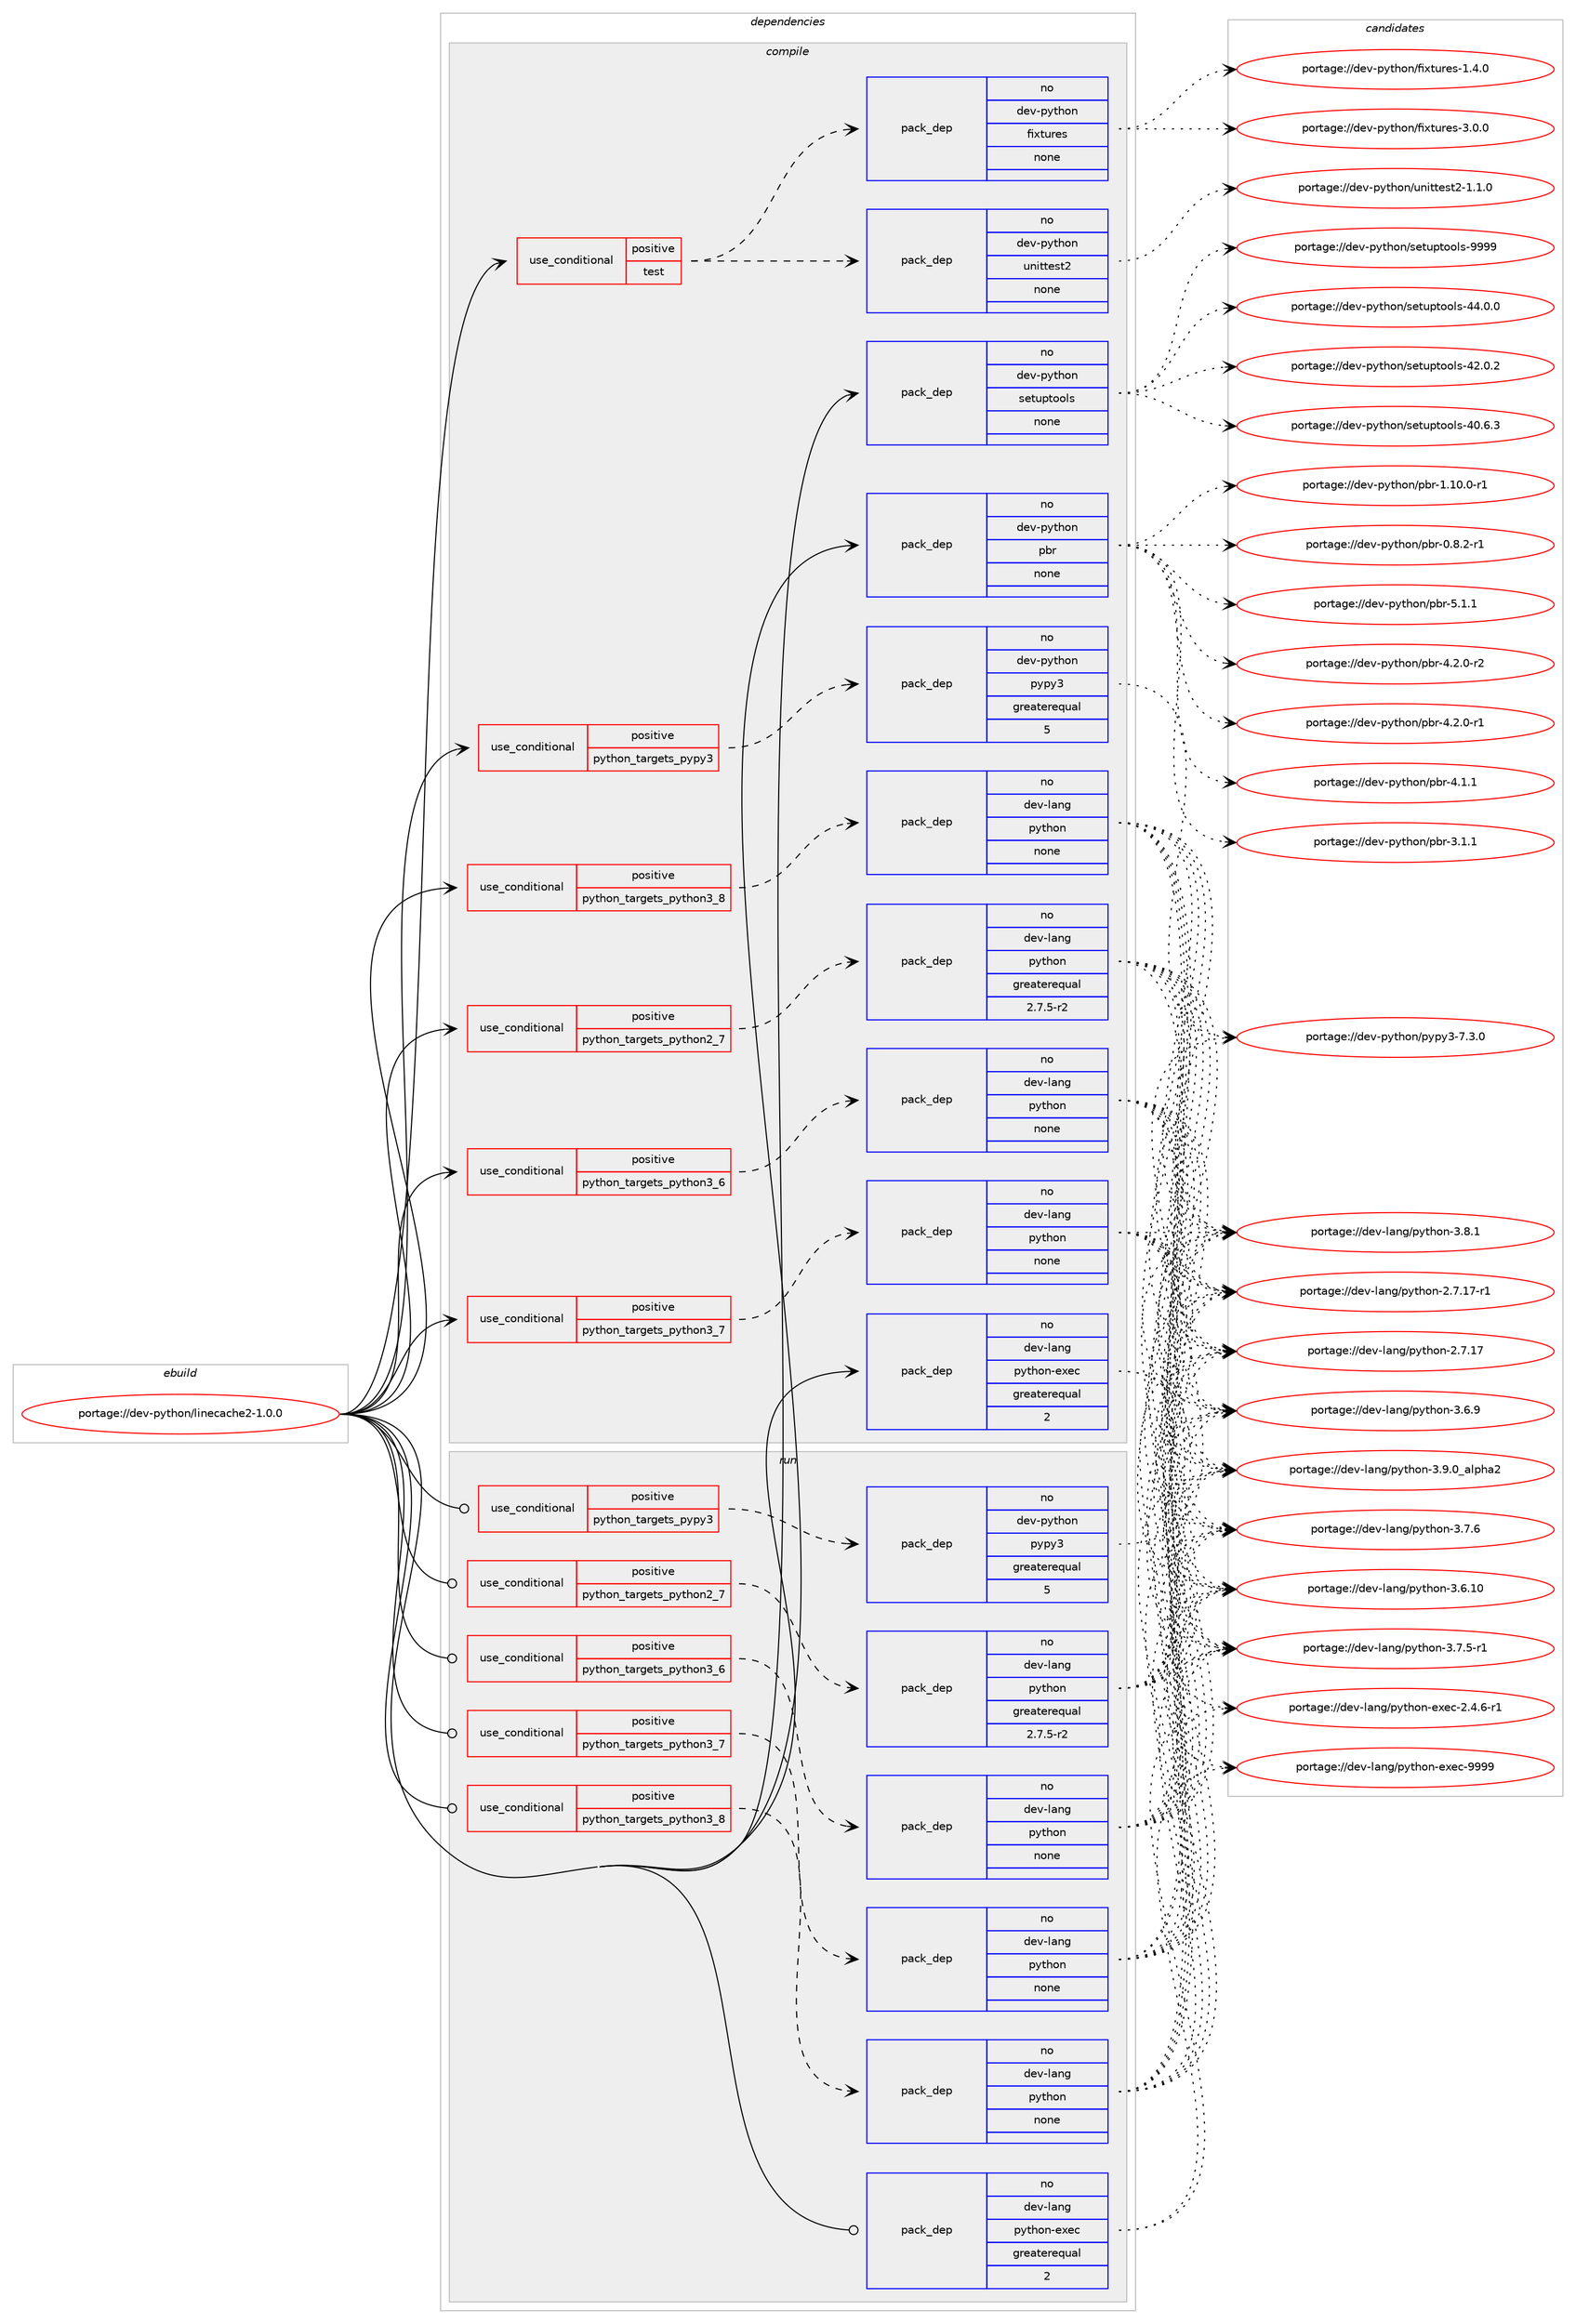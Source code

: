 digraph prolog {

# *************
# Graph options
# *************

newrank=true;
concentrate=true;
compound=true;
graph [rankdir=LR,fontname=Helvetica,fontsize=10,ranksep=1.5];#, ranksep=2.5, nodesep=0.2];
edge  [arrowhead=vee];
node  [fontname=Helvetica,fontsize=10];

# **********
# The ebuild
# **********

subgraph cluster_leftcol {
color=gray;
label=<<i>ebuild</i>>;
id [label="portage://dev-python/linecache2-1.0.0", color=red, width=4, href="../dev-python/linecache2-1.0.0.svg"];
}

# ****************
# The dependencies
# ****************

subgraph cluster_midcol {
color=gray;
label=<<i>dependencies</i>>;
subgraph cluster_compile {
fillcolor="#eeeeee";
style=filled;
label=<<i>compile</i>>;
subgraph cond113435 {
dependency452110 [label=<<TABLE BORDER="0" CELLBORDER="1" CELLSPACING="0" CELLPADDING="4"><TR><TD ROWSPAN="3" CELLPADDING="10">use_conditional</TD></TR><TR><TD>positive</TD></TR><TR><TD>python_targets_pypy3</TD></TR></TABLE>>, shape=none, color=red];
subgraph pack333695 {
dependency452111 [label=<<TABLE BORDER="0" CELLBORDER="1" CELLSPACING="0" CELLPADDING="4" WIDTH="220"><TR><TD ROWSPAN="6" CELLPADDING="30">pack_dep</TD></TR><TR><TD WIDTH="110">no</TD></TR><TR><TD>dev-python</TD></TR><TR><TD>pypy3</TD></TR><TR><TD>greaterequal</TD></TR><TR><TD>5</TD></TR></TABLE>>, shape=none, color=blue];
}
dependency452110:e -> dependency452111:w [weight=20,style="dashed",arrowhead="vee"];
}
id:e -> dependency452110:w [weight=20,style="solid",arrowhead="vee"];
subgraph cond113436 {
dependency452112 [label=<<TABLE BORDER="0" CELLBORDER="1" CELLSPACING="0" CELLPADDING="4"><TR><TD ROWSPAN="3" CELLPADDING="10">use_conditional</TD></TR><TR><TD>positive</TD></TR><TR><TD>python_targets_python2_7</TD></TR></TABLE>>, shape=none, color=red];
subgraph pack333696 {
dependency452113 [label=<<TABLE BORDER="0" CELLBORDER="1" CELLSPACING="0" CELLPADDING="4" WIDTH="220"><TR><TD ROWSPAN="6" CELLPADDING="30">pack_dep</TD></TR><TR><TD WIDTH="110">no</TD></TR><TR><TD>dev-lang</TD></TR><TR><TD>python</TD></TR><TR><TD>greaterequal</TD></TR><TR><TD>2.7.5-r2</TD></TR></TABLE>>, shape=none, color=blue];
}
dependency452112:e -> dependency452113:w [weight=20,style="dashed",arrowhead="vee"];
}
id:e -> dependency452112:w [weight=20,style="solid",arrowhead="vee"];
subgraph cond113437 {
dependency452114 [label=<<TABLE BORDER="0" CELLBORDER="1" CELLSPACING="0" CELLPADDING="4"><TR><TD ROWSPAN="3" CELLPADDING="10">use_conditional</TD></TR><TR><TD>positive</TD></TR><TR><TD>python_targets_python3_6</TD></TR></TABLE>>, shape=none, color=red];
subgraph pack333697 {
dependency452115 [label=<<TABLE BORDER="0" CELLBORDER="1" CELLSPACING="0" CELLPADDING="4" WIDTH="220"><TR><TD ROWSPAN="6" CELLPADDING="30">pack_dep</TD></TR><TR><TD WIDTH="110">no</TD></TR><TR><TD>dev-lang</TD></TR><TR><TD>python</TD></TR><TR><TD>none</TD></TR><TR><TD></TD></TR></TABLE>>, shape=none, color=blue];
}
dependency452114:e -> dependency452115:w [weight=20,style="dashed",arrowhead="vee"];
}
id:e -> dependency452114:w [weight=20,style="solid",arrowhead="vee"];
subgraph cond113438 {
dependency452116 [label=<<TABLE BORDER="0" CELLBORDER="1" CELLSPACING="0" CELLPADDING="4"><TR><TD ROWSPAN="3" CELLPADDING="10">use_conditional</TD></TR><TR><TD>positive</TD></TR><TR><TD>python_targets_python3_7</TD></TR></TABLE>>, shape=none, color=red];
subgraph pack333698 {
dependency452117 [label=<<TABLE BORDER="0" CELLBORDER="1" CELLSPACING="0" CELLPADDING="4" WIDTH="220"><TR><TD ROWSPAN="6" CELLPADDING="30">pack_dep</TD></TR><TR><TD WIDTH="110">no</TD></TR><TR><TD>dev-lang</TD></TR><TR><TD>python</TD></TR><TR><TD>none</TD></TR><TR><TD></TD></TR></TABLE>>, shape=none, color=blue];
}
dependency452116:e -> dependency452117:w [weight=20,style="dashed",arrowhead="vee"];
}
id:e -> dependency452116:w [weight=20,style="solid",arrowhead="vee"];
subgraph cond113439 {
dependency452118 [label=<<TABLE BORDER="0" CELLBORDER="1" CELLSPACING="0" CELLPADDING="4"><TR><TD ROWSPAN="3" CELLPADDING="10">use_conditional</TD></TR><TR><TD>positive</TD></TR><TR><TD>python_targets_python3_8</TD></TR></TABLE>>, shape=none, color=red];
subgraph pack333699 {
dependency452119 [label=<<TABLE BORDER="0" CELLBORDER="1" CELLSPACING="0" CELLPADDING="4" WIDTH="220"><TR><TD ROWSPAN="6" CELLPADDING="30">pack_dep</TD></TR><TR><TD WIDTH="110">no</TD></TR><TR><TD>dev-lang</TD></TR><TR><TD>python</TD></TR><TR><TD>none</TD></TR><TR><TD></TD></TR></TABLE>>, shape=none, color=blue];
}
dependency452118:e -> dependency452119:w [weight=20,style="dashed",arrowhead="vee"];
}
id:e -> dependency452118:w [weight=20,style="solid",arrowhead="vee"];
subgraph cond113440 {
dependency452120 [label=<<TABLE BORDER="0" CELLBORDER="1" CELLSPACING="0" CELLPADDING="4"><TR><TD ROWSPAN="3" CELLPADDING="10">use_conditional</TD></TR><TR><TD>positive</TD></TR><TR><TD>test</TD></TR></TABLE>>, shape=none, color=red];
subgraph pack333700 {
dependency452121 [label=<<TABLE BORDER="0" CELLBORDER="1" CELLSPACING="0" CELLPADDING="4" WIDTH="220"><TR><TD ROWSPAN="6" CELLPADDING="30">pack_dep</TD></TR><TR><TD WIDTH="110">no</TD></TR><TR><TD>dev-python</TD></TR><TR><TD>fixtures</TD></TR><TR><TD>none</TD></TR><TR><TD></TD></TR></TABLE>>, shape=none, color=blue];
}
dependency452120:e -> dependency452121:w [weight=20,style="dashed",arrowhead="vee"];
subgraph pack333701 {
dependency452122 [label=<<TABLE BORDER="0" CELLBORDER="1" CELLSPACING="0" CELLPADDING="4" WIDTH="220"><TR><TD ROWSPAN="6" CELLPADDING="30">pack_dep</TD></TR><TR><TD WIDTH="110">no</TD></TR><TR><TD>dev-python</TD></TR><TR><TD>unittest2</TD></TR><TR><TD>none</TD></TR><TR><TD></TD></TR></TABLE>>, shape=none, color=blue];
}
dependency452120:e -> dependency452122:w [weight=20,style="dashed",arrowhead="vee"];
}
id:e -> dependency452120:w [weight=20,style="solid",arrowhead="vee"];
subgraph pack333702 {
dependency452123 [label=<<TABLE BORDER="0" CELLBORDER="1" CELLSPACING="0" CELLPADDING="4" WIDTH="220"><TR><TD ROWSPAN="6" CELLPADDING="30">pack_dep</TD></TR><TR><TD WIDTH="110">no</TD></TR><TR><TD>dev-lang</TD></TR><TR><TD>python-exec</TD></TR><TR><TD>greaterequal</TD></TR><TR><TD>2</TD></TR></TABLE>>, shape=none, color=blue];
}
id:e -> dependency452123:w [weight=20,style="solid",arrowhead="vee"];
subgraph pack333703 {
dependency452124 [label=<<TABLE BORDER="0" CELLBORDER="1" CELLSPACING="0" CELLPADDING="4" WIDTH="220"><TR><TD ROWSPAN="6" CELLPADDING="30">pack_dep</TD></TR><TR><TD WIDTH="110">no</TD></TR><TR><TD>dev-python</TD></TR><TR><TD>pbr</TD></TR><TR><TD>none</TD></TR><TR><TD></TD></TR></TABLE>>, shape=none, color=blue];
}
id:e -> dependency452124:w [weight=20,style="solid",arrowhead="vee"];
subgraph pack333704 {
dependency452125 [label=<<TABLE BORDER="0" CELLBORDER="1" CELLSPACING="0" CELLPADDING="4" WIDTH="220"><TR><TD ROWSPAN="6" CELLPADDING="30">pack_dep</TD></TR><TR><TD WIDTH="110">no</TD></TR><TR><TD>dev-python</TD></TR><TR><TD>setuptools</TD></TR><TR><TD>none</TD></TR><TR><TD></TD></TR></TABLE>>, shape=none, color=blue];
}
id:e -> dependency452125:w [weight=20,style="solid",arrowhead="vee"];
}
subgraph cluster_compileandrun {
fillcolor="#eeeeee";
style=filled;
label=<<i>compile and run</i>>;
}
subgraph cluster_run {
fillcolor="#eeeeee";
style=filled;
label=<<i>run</i>>;
subgraph cond113441 {
dependency452126 [label=<<TABLE BORDER="0" CELLBORDER="1" CELLSPACING="0" CELLPADDING="4"><TR><TD ROWSPAN="3" CELLPADDING="10">use_conditional</TD></TR><TR><TD>positive</TD></TR><TR><TD>python_targets_pypy3</TD></TR></TABLE>>, shape=none, color=red];
subgraph pack333705 {
dependency452127 [label=<<TABLE BORDER="0" CELLBORDER="1" CELLSPACING="0" CELLPADDING="4" WIDTH="220"><TR><TD ROWSPAN="6" CELLPADDING="30">pack_dep</TD></TR><TR><TD WIDTH="110">no</TD></TR><TR><TD>dev-python</TD></TR><TR><TD>pypy3</TD></TR><TR><TD>greaterequal</TD></TR><TR><TD>5</TD></TR></TABLE>>, shape=none, color=blue];
}
dependency452126:e -> dependency452127:w [weight=20,style="dashed",arrowhead="vee"];
}
id:e -> dependency452126:w [weight=20,style="solid",arrowhead="odot"];
subgraph cond113442 {
dependency452128 [label=<<TABLE BORDER="0" CELLBORDER="1" CELLSPACING="0" CELLPADDING="4"><TR><TD ROWSPAN="3" CELLPADDING="10">use_conditional</TD></TR><TR><TD>positive</TD></TR><TR><TD>python_targets_python2_7</TD></TR></TABLE>>, shape=none, color=red];
subgraph pack333706 {
dependency452129 [label=<<TABLE BORDER="0" CELLBORDER="1" CELLSPACING="0" CELLPADDING="4" WIDTH="220"><TR><TD ROWSPAN="6" CELLPADDING="30">pack_dep</TD></TR><TR><TD WIDTH="110">no</TD></TR><TR><TD>dev-lang</TD></TR><TR><TD>python</TD></TR><TR><TD>greaterequal</TD></TR><TR><TD>2.7.5-r2</TD></TR></TABLE>>, shape=none, color=blue];
}
dependency452128:e -> dependency452129:w [weight=20,style="dashed",arrowhead="vee"];
}
id:e -> dependency452128:w [weight=20,style="solid",arrowhead="odot"];
subgraph cond113443 {
dependency452130 [label=<<TABLE BORDER="0" CELLBORDER="1" CELLSPACING="0" CELLPADDING="4"><TR><TD ROWSPAN="3" CELLPADDING="10">use_conditional</TD></TR><TR><TD>positive</TD></TR><TR><TD>python_targets_python3_6</TD></TR></TABLE>>, shape=none, color=red];
subgraph pack333707 {
dependency452131 [label=<<TABLE BORDER="0" CELLBORDER="1" CELLSPACING="0" CELLPADDING="4" WIDTH="220"><TR><TD ROWSPAN="6" CELLPADDING="30">pack_dep</TD></TR><TR><TD WIDTH="110">no</TD></TR><TR><TD>dev-lang</TD></TR><TR><TD>python</TD></TR><TR><TD>none</TD></TR><TR><TD></TD></TR></TABLE>>, shape=none, color=blue];
}
dependency452130:e -> dependency452131:w [weight=20,style="dashed",arrowhead="vee"];
}
id:e -> dependency452130:w [weight=20,style="solid",arrowhead="odot"];
subgraph cond113444 {
dependency452132 [label=<<TABLE BORDER="0" CELLBORDER="1" CELLSPACING="0" CELLPADDING="4"><TR><TD ROWSPAN="3" CELLPADDING="10">use_conditional</TD></TR><TR><TD>positive</TD></TR><TR><TD>python_targets_python3_7</TD></TR></TABLE>>, shape=none, color=red];
subgraph pack333708 {
dependency452133 [label=<<TABLE BORDER="0" CELLBORDER="1" CELLSPACING="0" CELLPADDING="4" WIDTH="220"><TR><TD ROWSPAN="6" CELLPADDING="30">pack_dep</TD></TR><TR><TD WIDTH="110">no</TD></TR><TR><TD>dev-lang</TD></TR><TR><TD>python</TD></TR><TR><TD>none</TD></TR><TR><TD></TD></TR></TABLE>>, shape=none, color=blue];
}
dependency452132:e -> dependency452133:w [weight=20,style="dashed",arrowhead="vee"];
}
id:e -> dependency452132:w [weight=20,style="solid",arrowhead="odot"];
subgraph cond113445 {
dependency452134 [label=<<TABLE BORDER="0" CELLBORDER="1" CELLSPACING="0" CELLPADDING="4"><TR><TD ROWSPAN="3" CELLPADDING="10">use_conditional</TD></TR><TR><TD>positive</TD></TR><TR><TD>python_targets_python3_8</TD></TR></TABLE>>, shape=none, color=red];
subgraph pack333709 {
dependency452135 [label=<<TABLE BORDER="0" CELLBORDER="1" CELLSPACING="0" CELLPADDING="4" WIDTH="220"><TR><TD ROWSPAN="6" CELLPADDING="30">pack_dep</TD></TR><TR><TD WIDTH="110">no</TD></TR><TR><TD>dev-lang</TD></TR><TR><TD>python</TD></TR><TR><TD>none</TD></TR><TR><TD></TD></TR></TABLE>>, shape=none, color=blue];
}
dependency452134:e -> dependency452135:w [weight=20,style="dashed",arrowhead="vee"];
}
id:e -> dependency452134:w [weight=20,style="solid",arrowhead="odot"];
subgraph pack333710 {
dependency452136 [label=<<TABLE BORDER="0" CELLBORDER="1" CELLSPACING="0" CELLPADDING="4" WIDTH="220"><TR><TD ROWSPAN="6" CELLPADDING="30">pack_dep</TD></TR><TR><TD WIDTH="110">no</TD></TR><TR><TD>dev-lang</TD></TR><TR><TD>python-exec</TD></TR><TR><TD>greaterequal</TD></TR><TR><TD>2</TD></TR></TABLE>>, shape=none, color=blue];
}
id:e -> dependency452136:w [weight=20,style="solid",arrowhead="odot"];
}
}

# **************
# The candidates
# **************

subgraph cluster_choices {
rank=same;
color=gray;
label=<<i>candidates</i>>;

subgraph choice333695 {
color=black;
nodesep=1;
choice100101118451121211161041111104711212111212151455546514648 [label="portage://dev-python/pypy3-7.3.0", color=red, width=4,href="../dev-python/pypy3-7.3.0.svg"];
dependency452111:e -> choice100101118451121211161041111104711212111212151455546514648:w [style=dotted,weight="100"];
}
subgraph choice333696 {
color=black;
nodesep=1;
choice10010111845108971101034711212111610411111045514657464895971081121049750 [label="portage://dev-lang/python-3.9.0_alpha2", color=red, width=4,href="../dev-lang/python-3.9.0_alpha2.svg"];
choice100101118451089711010347112121116104111110455146564649 [label="portage://dev-lang/python-3.8.1", color=red, width=4,href="../dev-lang/python-3.8.1.svg"];
choice100101118451089711010347112121116104111110455146554654 [label="portage://dev-lang/python-3.7.6", color=red, width=4,href="../dev-lang/python-3.7.6.svg"];
choice1001011184510897110103471121211161041111104551465546534511449 [label="portage://dev-lang/python-3.7.5-r1", color=red, width=4,href="../dev-lang/python-3.7.5-r1.svg"];
choice100101118451089711010347112121116104111110455146544657 [label="portage://dev-lang/python-3.6.9", color=red, width=4,href="../dev-lang/python-3.6.9.svg"];
choice10010111845108971101034711212111610411111045514654464948 [label="portage://dev-lang/python-3.6.10", color=red, width=4,href="../dev-lang/python-3.6.10.svg"];
choice100101118451089711010347112121116104111110455046554649554511449 [label="portage://dev-lang/python-2.7.17-r1", color=red, width=4,href="../dev-lang/python-2.7.17-r1.svg"];
choice10010111845108971101034711212111610411111045504655464955 [label="portage://dev-lang/python-2.7.17", color=red, width=4,href="../dev-lang/python-2.7.17.svg"];
dependency452113:e -> choice10010111845108971101034711212111610411111045514657464895971081121049750:w [style=dotted,weight="100"];
dependency452113:e -> choice100101118451089711010347112121116104111110455146564649:w [style=dotted,weight="100"];
dependency452113:e -> choice100101118451089711010347112121116104111110455146554654:w [style=dotted,weight="100"];
dependency452113:e -> choice1001011184510897110103471121211161041111104551465546534511449:w [style=dotted,weight="100"];
dependency452113:e -> choice100101118451089711010347112121116104111110455146544657:w [style=dotted,weight="100"];
dependency452113:e -> choice10010111845108971101034711212111610411111045514654464948:w [style=dotted,weight="100"];
dependency452113:e -> choice100101118451089711010347112121116104111110455046554649554511449:w [style=dotted,weight="100"];
dependency452113:e -> choice10010111845108971101034711212111610411111045504655464955:w [style=dotted,weight="100"];
}
subgraph choice333697 {
color=black;
nodesep=1;
choice10010111845108971101034711212111610411111045514657464895971081121049750 [label="portage://dev-lang/python-3.9.0_alpha2", color=red, width=4,href="../dev-lang/python-3.9.0_alpha2.svg"];
choice100101118451089711010347112121116104111110455146564649 [label="portage://dev-lang/python-3.8.1", color=red, width=4,href="../dev-lang/python-3.8.1.svg"];
choice100101118451089711010347112121116104111110455146554654 [label="portage://dev-lang/python-3.7.6", color=red, width=4,href="../dev-lang/python-3.7.6.svg"];
choice1001011184510897110103471121211161041111104551465546534511449 [label="portage://dev-lang/python-3.7.5-r1", color=red, width=4,href="../dev-lang/python-3.7.5-r1.svg"];
choice100101118451089711010347112121116104111110455146544657 [label="portage://dev-lang/python-3.6.9", color=red, width=4,href="../dev-lang/python-3.6.9.svg"];
choice10010111845108971101034711212111610411111045514654464948 [label="portage://dev-lang/python-3.6.10", color=red, width=4,href="../dev-lang/python-3.6.10.svg"];
choice100101118451089711010347112121116104111110455046554649554511449 [label="portage://dev-lang/python-2.7.17-r1", color=red, width=4,href="../dev-lang/python-2.7.17-r1.svg"];
choice10010111845108971101034711212111610411111045504655464955 [label="portage://dev-lang/python-2.7.17", color=red, width=4,href="../dev-lang/python-2.7.17.svg"];
dependency452115:e -> choice10010111845108971101034711212111610411111045514657464895971081121049750:w [style=dotted,weight="100"];
dependency452115:e -> choice100101118451089711010347112121116104111110455146564649:w [style=dotted,weight="100"];
dependency452115:e -> choice100101118451089711010347112121116104111110455146554654:w [style=dotted,weight="100"];
dependency452115:e -> choice1001011184510897110103471121211161041111104551465546534511449:w [style=dotted,weight="100"];
dependency452115:e -> choice100101118451089711010347112121116104111110455146544657:w [style=dotted,weight="100"];
dependency452115:e -> choice10010111845108971101034711212111610411111045514654464948:w [style=dotted,weight="100"];
dependency452115:e -> choice100101118451089711010347112121116104111110455046554649554511449:w [style=dotted,weight="100"];
dependency452115:e -> choice10010111845108971101034711212111610411111045504655464955:w [style=dotted,weight="100"];
}
subgraph choice333698 {
color=black;
nodesep=1;
choice10010111845108971101034711212111610411111045514657464895971081121049750 [label="portage://dev-lang/python-3.9.0_alpha2", color=red, width=4,href="../dev-lang/python-3.9.0_alpha2.svg"];
choice100101118451089711010347112121116104111110455146564649 [label="portage://dev-lang/python-3.8.1", color=red, width=4,href="../dev-lang/python-3.8.1.svg"];
choice100101118451089711010347112121116104111110455146554654 [label="portage://dev-lang/python-3.7.6", color=red, width=4,href="../dev-lang/python-3.7.6.svg"];
choice1001011184510897110103471121211161041111104551465546534511449 [label="portage://dev-lang/python-3.7.5-r1", color=red, width=4,href="../dev-lang/python-3.7.5-r1.svg"];
choice100101118451089711010347112121116104111110455146544657 [label="portage://dev-lang/python-3.6.9", color=red, width=4,href="../dev-lang/python-3.6.9.svg"];
choice10010111845108971101034711212111610411111045514654464948 [label="portage://dev-lang/python-3.6.10", color=red, width=4,href="../dev-lang/python-3.6.10.svg"];
choice100101118451089711010347112121116104111110455046554649554511449 [label="portage://dev-lang/python-2.7.17-r1", color=red, width=4,href="../dev-lang/python-2.7.17-r1.svg"];
choice10010111845108971101034711212111610411111045504655464955 [label="portage://dev-lang/python-2.7.17", color=red, width=4,href="../dev-lang/python-2.7.17.svg"];
dependency452117:e -> choice10010111845108971101034711212111610411111045514657464895971081121049750:w [style=dotted,weight="100"];
dependency452117:e -> choice100101118451089711010347112121116104111110455146564649:w [style=dotted,weight="100"];
dependency452117:e -> choice100101118451089711010347112121116104111110455146554654:w [style=dotted,weight="100"];
dependency452117:e -> choice1001011184510897110103471121211161041111104551465546534511449:w [style=dotted,weight="100"];
dependency452117:e -> choice100101118451089711010347112121116104111110455146544657:w [style=dotted,weight="100"];
dependency452117:e -> choice10010111845108971101034711212111610411111045514654464948:w [style=dotted,weight="100"];
dependency452117:e -> choice100101118451089711010347112121116104111110455046554649554511449:w [style=dotted,weight="100"];
dependency452117:e -> choice10010111845108971101034711212111610411111045504655464955:w [style=dotted,weight="100"];
}
subgraph choice333699 {
color=black;
nodesep=1;
choice10010111845108971101034711212111610411111045514657464895971081121049750 [label="portage://dev-lang/python-3.9.0_alpha2", color=red, width=4,href="../dev-lang/python-3.9.0_alpha2.svg"];
choice100101118451089711010347112121116104111110455146564649 [label="portage://dev-lang/python-3.8.1", color=red, width=4,href="../dev-lang/python-3.8.1.svg"];
choice100101118451089711010347112121116104111110455146554654 [label="portage://dev-lang/python-3.7.6", color=red, width=4,href="../dev-lang/python-3.7.6.svg"];
choice1001011184510897110103471121211161041111104551465546534511449 [label="portage://dev-lang/python-3.7.5-r1", color=red, width=4,href="../dev-lang/python-3.7.5-r1.svg"];
choice100101118451089711010347112121116104111110455146544657 [label="portage://dev-lang/python-3.6.9", color=red, width=4,href="../dev-lang/python-3.6.9.svg"];
choice10010111845108971101034711212111610411111045514654464948 [label="portage://dev-lang/python-3.6.10", color=red, width=4,href="../dev-lang/python-3.6.10.svg"];
choice100101118451089711010347112121116104111110455046554649554511449 [label="portage://dev-lang/python-2.7.17-r1", color=red, width=4,href="../dev-lang/python-2.7.17-r1.svg"];
choice10010111845108971101034711212111610411111045504655464955 [label="portage://dev-lang/python-2.7.17", color=red, width=4,href="../dev-lang/python-2.7.17.svg"];
dependency452119:e -> choice10010111845108971101034711212111610411111045514657464895971081121049750:w [style=dotted,weight="100"];
dependency452119:e -> choice100101118451089711010347112121116104111110455146564649:w [style=dotted,weight="100"];
dependency452119:e -> choice100101118451089711010347112121116104111110455146554654:w [style=dotted,weight="100"];
dependency452119:e -> choice1001011184510897110103471121211161041111104551465546534511449:w [style=dotted,weight="100"];
dependency452119:e -> choice100101118451089711010347112121116104111110455146544657:w [style=dotted,weight="100"];
dependency452119:e -> choice10010111845108971101034711212111610411111045514654464948:w [style=dotted,weight="100"];
dependency452119:e -> choice100101118451089711010347112121116104111110455046554649554511449:w [style=dotted,weight="100"];
dependency452119:e -> choice10010111845108971101034711212111610411111045504655464955:w [style=dotted,weight="100"];
}
subgraph choice333700 {
color=black;
nodesep=1;
choice1001011184511212111610411111047102105120116117114101115455146484648 [label="portage://dev-python/fixtures-3.0.0", color=red, width=4,href="../dev-python/fixtures-3.0.0.svg"];
choice1001011184511212111610411111047102105120116117114101115454946524648 [label="portage://dev-python/fixtures-1.4.0", color=red, width=4,href="../dev-python/fixtures-1.4.0.svg"];
dependency452121:e -> choice1001011184511212111610411111047102105120116117114101115455146484648:w [style=dotted,weight="100"];
dependency452121:e -> choice1001011184511212111610411111047102105120116117114101115454946524648:w [style=dotted,weight="100"];
}
subgraph choice333701 {
color=black;
nodesep=1;
choice100101118451121211161041111104711711010511611610111511650454946494648 [label="portage://dev-python/unittest2-1.1.0", color=red, width=4,href="../dev-python/unittest2-1.1.0.svg"];
dependency452122:e -> choice100101118451121211161041111104711711010511611610111511650454946494648:w [style=dotted,weight="100"];
}
subgraph choice333702 {
color=black;
nodesep=1;
choice10010111845108971101034711212111610411111045101120101994557575757 [label="portage://dev-lang/python-exec-9999", color=red, width=4,href="../dev-lang/python-exec-9999.svg"];
choice10010111845108971101034711212111610411111045101120101994550465246544511449 [label="portage://dev-lang/python-exec-2.4.6-r1", color=red, width=4,href="../dev-lang/python-exec-2.4.6-r1.svg"];
dependency452123:e -> choice10010111845108971101034711212111610411111045101120101994557575757:w [style=dotted,weight="100"];
dependency452123:e -> choice10010111845108971101034711212111610411111045101120101994550465246544511449:w [style=dotted,weight="100"];
}
subgraph choice333703 {
color=black;
nodesep=1;
choice100101118451121211161041111104711298114455346494649 [label="portage://dev-python/pbr-5.1.1", color=red, width=4,href="../dev-python/pbr-5.1.1.svg"];
choice1001011184511212111610411111047112981144552465046484511450 [label="portage://dev-python/pbr-4.2.0-r2", color=red, width=4,href="../dev-python/pbr-4.2.0-r2.svg"];
choice1001011184511212111610411111047112981144552465046484511449 [label="portage://dev-python/pbr-4.2.0-r1", color=red, width=4,href="../dev-python/pbr-4.2.0-r1.svg"];
choice100101118451121211161041111104711298114455246494649 [label="portage://dev-python/pbr-4.1.1", color=red, width=4,href="../dev-python/pbr-4.1.1.svg"];
choice100101118451121211161041111104711298114455146494649 [label="portage://dev-python/pbr-3.1.1", color=red, width=4,href="../dev-python/pbr-3.1.1.svg"];
choice100101118451121211161041111104711298114454946494846484511449 [label="portage://dev-python/pbr-1.10.0-r1", color=red, width=4,href="../dev-python/pbr-1.10.0-r1.svg"];
choice1001011184511212111610411111047112981144548465646504511449 [label="portage://dev-python/pbr-0.8.2-r1", color=red, width=4,href="../dev-python/pbr-0.8.2-r1.svg"];
dependency452124:e -> choice100101118451121211161041111104711298114455346494649:w [style=dotted,weight="100"];
dependency452124:e -> choice1001011184511212111610411111047112981144552465046484511450:w [style=dotted,weight="100"];
dependency452124:e -> choice1001011184511212111610411111047112981144552465046484511449:w [style=dotted,weight="100"];
dependency452124:e -> choice100101118451121211161041111104711298114455246494649:w [style=dotted,weight="100"];
dependency452124:e -> choice100101118451121211161041111104711298114455146494649:w [style=dotted,weight="100"];
dependency452124:e -> choice100101118451121211161041111104711298114454946494846484511449:w [style=dotted,weight="100"];
dependency452124:e -> choice1001011184511212111610411111047112981144548465646504511449:w [style=dotted,weight="100"];
}
subgraph choice333704 {
color=black;
nodesep=1;
choice10010111845112121116104111110471151011161171121161111111081154557575757 [label="portage://dev-python/setuptools-9999", color=red, width=4,href="../dev-python/setuptools-9999.svg"];
choice100101118451121211161041111104711510111611711211611111110811545525246484648 [label="portage://dev-python/setuptools-44.0.0", color=red, width=4,href="../dev-python/setuptools-44.0.0.svg"];
choice100101118451121211161041111104711510111611711211611111110811545525046484650 [label="portage://dev-python/setuptools-42.0.2", color=red, width=4,href="../dev-python/setuptools-42.0.2.svg"];
choice100101118451121211161041111104711510111611711211611111110811545524846544651 [label="portage://dev-python/setuptools-40.6.3", color=red, width=4,href="../dev-python/setuptools-40.6.3.svg"];
dependency452125:e -> choice10010111845112121116104111110471151011161171121161111111081154557575757:w [style=dotted,weight="100"];
dependency452125:e -> choice100101118451121211161041111104711510111611711211611111110811545525246484648:w [style=dotted,weight="100"];
dependency452125:e -> choice100101118451121211161041111104711510111611711211611111110811545525046484650:w [style=dotted,weight="100"];
dependency452125:e -> choice100101118451121211161041111104711510111611711211611111110811545524846544651:w [style=dotted,weight="100"];
}
subgraph choice333705 {
color=black;
nodesep=1;
choice100101118451121211161041111104711212111212151455546514648 [label="portage://dev-python/pypy3-7.3.0", color=red, width=4,href="../dev-python/pypy3-7.3.0.svg"];
dependency452127:e -> choice100101118451121211161041111104711212111212151455546514648:w [style=dotted,weight="100"];
}
subgraph choice333706 {
color=black;
nodesep=1;
choice10010111845108971101034711212111610411111045514657464895971081121049750 [label="portage://dev-lang/python-3.9.0_alpha2", color=red, width=4,href="../dev-lang/python-3.9.0_alpha2.svg"];
choice100101118451089711010347112121116104111110455146564649 [label="portage://dev-lang/python-3.8.1", color=red, width=4,href="../dev-lang/python-3.8.1.svg"];
choice100101118451089711010347112121116104111110455146554654 [label="portage://dev-lang/python-3.7.6", color=red, width=4,href="../dev-lang/python-3.7.6.svg"];
choice1001011184510897110103471121211161041111104551465546534511449 [label="portage://dev-lang/python-3.7.5-r1", color=red, width=4,href="../dev-lang/python-3.7.5-r1.svg"];
choice100101118451089711010347112121116104111110455146544657 [label="portage://dev-lang/python-3.6.9", color=red, width=4,href="../dev-lang/python-3.6.9.svg"];
choice10010111845108971101034711212111610411111045514654464948 [label="portage://dev-lang/python-3.6.10", color=red, width=4,href="../dev-lang/python-3.6.10.svg"];
choice100101118451089711010347112121116104111110455046554649554511449 [label="portage://dev-lang/python-2.7.17-r1", color=red, width=4,href="../dev-lang/python-2.7.17-r1.svg"];
choice10010111845108971101034711212111610411111045504655464955 [label="portage://dev-lang/python-2.7.17", color=red, width=4,href="../dev-lang/python-2.7.17.svg"];
dependency452129:e -> choice10010111845108971101034711212111610411111045514657464895971081121049750:w [style=dotted,weight="100"];
dependency452129:e -> choice100101118451089711010347112121116104111110455146564649:w [style=dotted,weight="100"];
dependency452129:e -> choice100101118451089711010347112121116104111110455146554654:w [style=dotted,weight="100"];
dependency452129:e -> choice1001011184510897110103471121211161041111104551465546534511449:w [style=dotted,weight="100"];
dependency452129:e -> choice100101118451089711010347112121116104111110455146544657:w [style=dotted,weight="100"];
dependency452129:e -> choice10010111845108971101034711212111610411111045514654464948:w [style=dotted,weight="100"];
dependency452129:e -> choice100101118451089711010347112121116104111110455046554649554511449:w [style=dotted,weight="100"];
dependency452129:e -> choice10010111845108971101034711212111610411111045504655464955:w [style=dotted,weight="100"];
}
subgraph choice333707 {
color=black;
nodesep=1;
choice10010111845108971101034711212111610411111045514657464895971081121049750 [label="portage://dev-lang/python-3.9.0_alpha2", color=red, width=4,href="../dev-lang/python-3.9.0_alpha2.svg"];
choice100101118451089711010347112121116104111110455146564649 [label="portage://dev-lang/python-3.8.1", color=red, width=4,href="../dev-lang/python-3.8.1.svg"];
choice100101118451089711010347112121116104111110455146554654 [label="portage://dev-lang/python-3.7.6", color=red, width=4,href="../dev-lang/python-3.7.6.svg"];
choice1001011184510897110103471121211161041111104551465546534511449 [label="portage://dev-lang/python-3.7.5-r1", color=red, width=4,href="../dev-lang/python-3.7.5-r1.svg"];
choice100101118451089711010347112121116104111110455146544657 [label="portage://dev-lang/python-3.6.9", color=red, width=4,href="../dev-lang/python-3.6.9.svg"];
choice10010111845108971101034711212111610411111045514654464948 [label="portage://dev-lang/python-3.6.10", color=red, width=4,href="../dev-lang/python-3.6.10.svg"];
choice100101118451089711010347112121116104111110455046554649554511449 [label="portage://dev-lang/python-2.7.17-r1", color=red, width=4,href="../dev-lang/python-2.7.17-r1.svg"];
choice10010111845108971101034711212111610411111045504655464955 [label="portage://dev-lang/python-2.7.17", color=red, width=4,href="../dev-lang/python-2.7.17.svg"];
dependency452131:e -> choice10010111845108971101034711212111610411111045514657464895971081121049750:w [style=dotted,weight="100"];
dependency452131:e -> choice100101118451089711010347112121116104111110455146564649:w [style=dotted,weight="100"];
dependency452131:e -> choice100101118451089711010347112121116104111110455146554654:w [style=dotted,weight="100"];
dependency452131:e -> choice1001011184510897110103471121211161041111104551465546534511449:w [style=dotted,weight="100"];
dependency452131:e -> choice100101118451089711010347112121116104111110455146544657:w [style=dotted,weight="100"];
dependency452131:e -> choice10010111845108971101034711212111610411111045514654464948:w [style=dotted,weight="100"];
dependency452131:e -> choice100101118451089711010347112121116104111110455046554649554511449:w [style=dotted,weight="100"];
dependency452131:e -> choice10010111845108971101034711212111610411111045504655464955:w [style=dotted,weight="100"];
}
subgraph choice333708 {
color=black;
nodesep=1;
choice10010111845108971101034711212111610411111045514657464895971081121049750 [label="portage://dev-lang/python-3.9.0_alpha2", color=red, width=4,href="../dev-lang/python-3.9.0_alpha2.svg"];
choice100101118451089711010347112121116104111110455146564649 [label="portage://dev-lang/python-3.8.1", color=red, width=4,href="../dev-lang/python-3.8.1.svg"];
choice100101118451089711010347112121116104111110455146554654 [label="portage://dev-lang/python-3.7.6", color=red, width=4,href="../dev-lang/python-3.7.6.svg"];
choice1001011184510897110103471121211161041111104551465546534511449 [label="portage://dev-lang/python-3.7.5-r1", color=red, width=4,href="../dev-lang/python-3.7.5-r1.svg"];
choice100101118451089711010347112121116104111110455146544657 [label="portage://dev-lang/python-3.6.9", color=red, width=4,href="../dev-lang/python-3.6.9.svg"];
choice10010111845108971101034711212111610411111045514654464948 [label="portage://dev-lang/python-3.6.10", color=red, width=4,href="../dev-lang/python-3.6.10.svg"];
choice100101118451089711010347112121116104111110455046554649554511449 [label="portage://dev-lang/python-2.7.17-r1", color=red, width=4,href="../dev-lang/python-2.7.17-r1.svg"];
choice10010111845108971101034711212111610411111045504655464955 [label="portage://dev-lang/python-2.7.17", color=red, width=4,href="../dev-lang/python-2.7.17.svg"];
dependency452133:e -> choice10010111845108971101034711212111610411111045514657464895971081121049750:w [style=dotted,weight="100"];
dependency452133:e -> choice100101118451089711010347112121116104111110455146564649:w [style=dotted,weight="100"];
dependency452133:e -> choice100101118451089711010347112121116104111110455146554654:w [style=dotted,weight="100"];
dependency452133:e -> choice1001011184510897110103471121211161041111104551465546534511449:w [style=dotted,weight="100"];
dependency452133:e -> choice100101118451089711010347112121116104111110455146544657:w [style=dotted,weight="100"];
dependency452133:e -> choice10010111845108971101034711212111610411111045514654464948:w [style=dotted,weight="100"];
dependency452133:e -> choice100101118451089711010347112121116104111110455046554649554511449:w [style=dotted,weight="100"];
dependency452133:e -> choice10010111845108971101034711212111610411111045504655464955:w [style=dotted,weight="100"];
}
subgraph choice333709 {
color=black;
nodesep=1;
choice10010111845108971101034711212111610411111045514657464895971081121049750 [label="portage://dev-lang/python-3.9.0_alpha2", color=red, width=4,href="../dev-lang/python-3.9.0_alpha2.svg"];
choice100101118451089711010347112121116104111110455146564649 [label="portage://dev-lang/python-3.8.1", color=red, width=4,href="../dev-lang/python-3.8.1.svg"];
choice100101118451089711010347112121116104111110455146554654 [label="portage://dev-lang/python-3.7.6", color=red, width=4,href="../dev-lang/python-3.7.6.svg"];
choice1001011184510897110103471121211161041111104551465546534511449 [label="portage://dev-lang/python-3.7.5-r1", color=red, width=4,href="../dev-lang/python-3.7.5-r1.svg"];
choice100101118451089711010347112121116104111110455146544657 [label="portage://dev-lang/python-3.6.9", color=red, width=4,href="../dev-lang/python-3.6.9.svg"];
choice10010111845108971101034711212111610411111045514654464948 [label="portage://dev-lang/python-3.6.10", color=red, width=4,href="../dev-lang/python-3.6.10.svg"];
choice100101118451089711010347112121116104111110455046554649554511449 [label="portage://dev-lang/python-2.7.17-r1", color=red, width=4,href="../dev-lang/python-2.7.17-r1.svg"];
choice10010111845108971101034711212111610411111045504655464955 [label="portage://dev-lang/python-2.7.17", color=red, width=4,href="../dev-lang/python-2.7.17.svg"];
dependency452135:e -> choice10010111845108971101034711212111610411111045514657464895971081121049750:w [style=dotted,weight="100"];
dependency452135:e -> choice100101118451089711010347112121116104111110455146564649:w [style=dotted,weight="100"];
dependency452135:e -> choice100101118451089711010347112121116104111110455146554654:w [style=dotted,weight="100"];
dependency452135:e -> choice1001011184510897110103471121211161041111104551465546534511449:w [style=dotted,weight="100"];
dependency452135:e -> choice100101118451089711010347112121116104111110455146544657:w [style=dotted,weight="100"];
dependency452135:e -> choice10010111845108971101034711212111610411111045514654464948:w [style=dotted,weight="100"];
dependency452135:e -> choice100101118451089711010347112121116104111110455046554649554511449:w [style=dotted,weight="100"];
dependency452135:e -> choice10010111845108971101034711212111610411111045504655464955:w [style=dotted,weight="100"];
}
subgraph choice333710 {
color=black;
nodesep=1;
choice10010111845108971101034711212111610411111045101120101994557575757 [label="portage://dev-lang/python-exec-9999", color=red, width=4,href="../dev-lang/python-exec-9999.svg"];
choice10010111845108971101034711212111610411111045101120101994550465246544511449 [label="portage://dev-lang/python-exec-2.4.6-r1", color=red, width=4,href="../dev-lang/python-exec-2.4.6-r1.svg"];
dependency452136:e -> choice10010111845108971101034711212111610411111045101120101994557575757:w [style=dotted,weight="100"];
dependency452136:e -> choice10010111845108971101034711212111610411111045101120101994550465246544511449:w [style=dotted,weight="100"];
}
}

}
